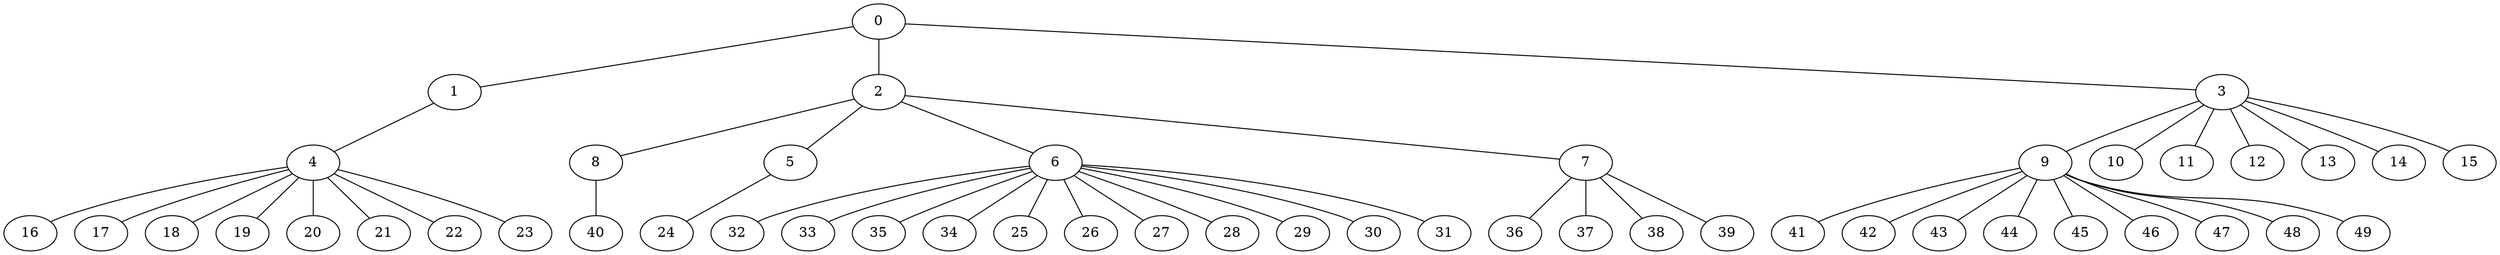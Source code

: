
graph graphname {
    0 -- 1
0 -- 2
0 -- 3
1 -- 4
2 -- 8
2 -- 5
2 -- 6
2 -- 7
3 -- 9
3 -- 10
3 -- 11
3 -- 12
3 -- 13
3 -- 14
3 -- 15
4 -- 16
4 -- 17
4 -- 18
4 -- 19
4 -- 20
4 -- 21
4 -- 22
4 -- 23
5 -- 24
6 -- 32
6 -- 33
6 -- 35
6 -- 34
6 -- 25
6 -- 26
6 -- 27
6 -- 28
6 -- 29
6 -- 30
6 -- 31
7 -- 36
7 -- 37
7 -- 38
7 -- 39
8 -- 40
9 -- 41
9 -- 42
9 -- 43
9 -- 44
9 -- 45
9 -- 46
9 -- 47
9 -- 48
9 -- 49

}
